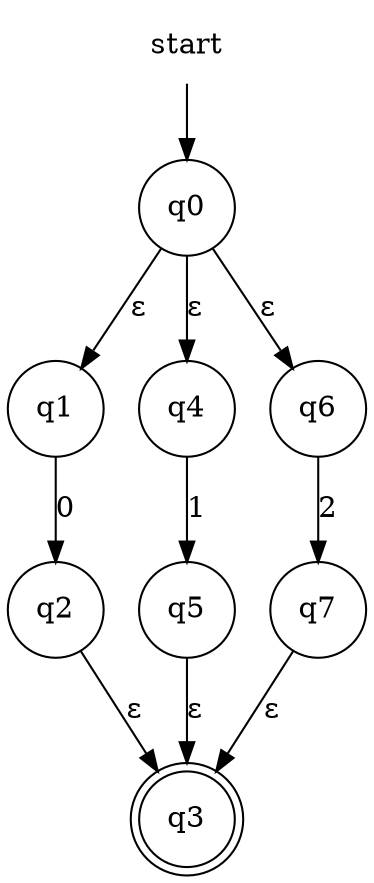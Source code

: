 digraph automaton {
    node [shape=none]; start;
    node [shape=doublecircle]; "q3";
    node [shape=circle];
    start -> "q0";
    "q0" -> "q1" [label="&epsilon;"];
    "q0" -> "q4" [label="&epsilon;"];
    "q0" -> "q6" [label="&epsilon;"];
    "q1" -> "q2" [label="0"];
    "q2" -> "q3" [label="&epsilon;"];
    "q4" -> "q5" [label="1"];
    "q5" -> "q3" [label="&epsilon;"];
    "q6" -> "q7" [label="2"];
    "q7" -> "q3" [label="&epsilon;"];
}
